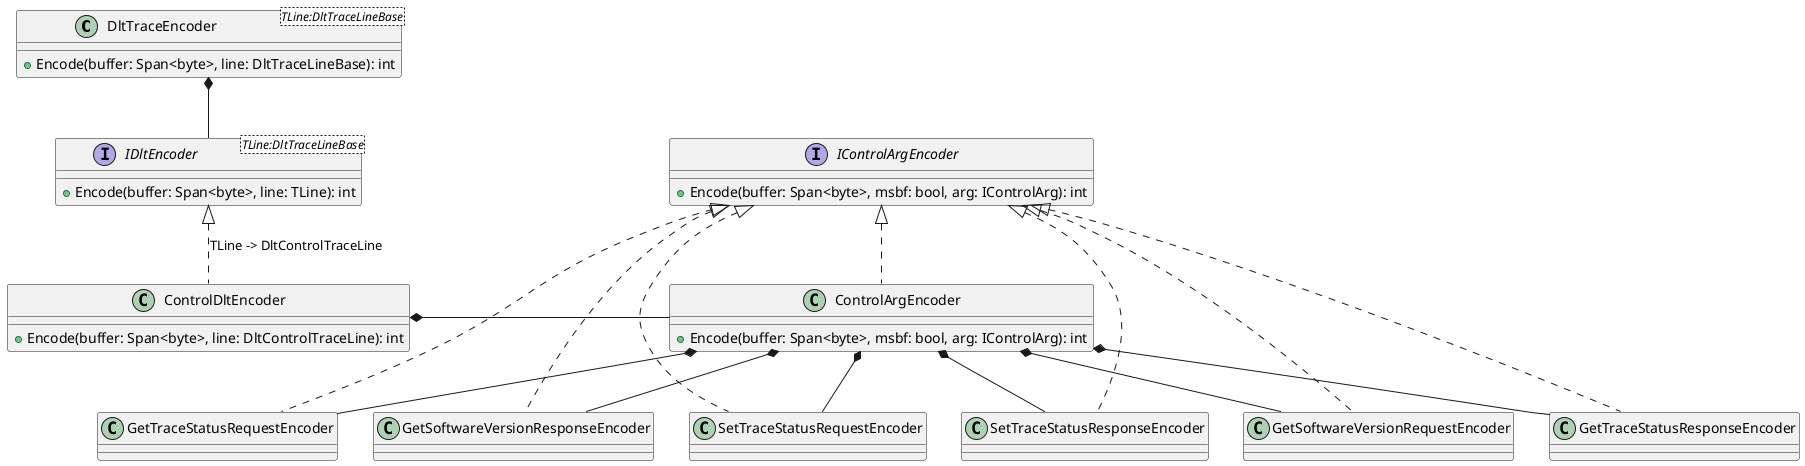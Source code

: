 @startuml DLT.WriterControl

class DltTraceEncoder<TLine:DltTraceLineBase> {
    +Encode(buffer: Span<byte>, line: DltTraceLineBase): int
}

interface IDltEncoder<TLine:DltTraceLineBase> {
   +Encode(buffer: Span<byte>, line: TLine): int
}
DltTraceEncoder *-d- IDltEncoder

class ControlDltEncoder {
   +Encode(buffer: Span<byte>, line: DltControlTraceLine): int
}
IDltEncoder <|.d. ControlDltEncoder : TLine -> DltControlTraceLine

interface IControlArgEncoder {
    +Encode(buffer: Span<byte>, msbf: bool, arg: IControlArg): int
}

class ControlArgEncoder {
    +Encode(buffer: Span<byte>, msbf: bool, arg: IControlArg): int
}
IControlArgEncoder <|.d. ControlArgEncoder
ControlDltEncoder *-r- ControlArgEncoder

class GetSoftwareVersionRequestEncoder
class GetSoftwareVersionResponseEncoder
class SetTraceStatusRequestEncoder
class SetTraceStatusResponseEncoder
class GetTraceStatusRequestEncoder
class GetTraceStatusResponseEncoder

IControlArgEncoder <|..d. GetSoftwareVersionRequestEncoder
IControlArgEncoder <|..d. GetSoftwareVersionResponseEncoder
IControlArgEncoder <|..d. SetTraceStatusRequestEncoder
IControlArgEncoder <|..d. SetTraceStatusResponseEncoder
IControlArgEncoder <|..d. GetTraceStatusRequestEncoder
IControlArgEncoder <|..d. GetTraceStatusResponseEncoder

ControlArgEncoder *-d- GetSoftwareVersionRequestEncoder
ControlArgEncoder *-d- GetSoftwareVersionResponseEncoder
ControlArgEncoder *-d- SetTraceStatusRequestEncoder
ControlArgEncoder *-d- SetTraceStatusResponseEncoder
ControlArgEncoder *-d- GetTraceStatusRequestEncoder
ControlArgEncoder *-d- GetTraceStatusResponseEncoder

' class DltTraceWriterFactory<TLine:DltTraceLineBase> {
'     +CreateAsync(stream: Stream): Task<ITraceWriter<DltTraceLineBase>>
'     +CreateAsync(fileName: string): Task<ITraceWriter<DltTraceLineBase>>
' }

' class DltTraceEncoder<TLine:DltTraceLineBase> {
'     +Encode(buffer: Span<byte>, line: DltTraceLineBase): int
' }

' class DltFileTraceWriterFactory
' note bottom
'     Gives DltTraceWriterFactory the
'     DltFileTraceEncoderFactory. This
'     is just a very thin class.
' end note
' DltTraceWriterFactory <|-d- DltFileTraceWriterFactory

' class DltFileTraceEncoderFactory
' note bottom
'     Just knows only how to create
'     the DltFileTraceEncoder
' end note
' DltFileTraceWriterFactory -r-> DltFileTraceEncoderFactory : <<creates>
' DltTraceWriterFactory o-d- DltFileTraceEncoderFactory

' class DltFileTraceEncoder
' note bottom
'     Knows how to encode the storage
'     header, and leaves the rest of
'     the encoding to DltTraceEncoder
' end note

' DltFileTraceEncoderFactory -r-> DltFileTraceEncoder : <<creates>>
' DltTraceEncoder <|-d- DltFileTraceEncoder
@enduml